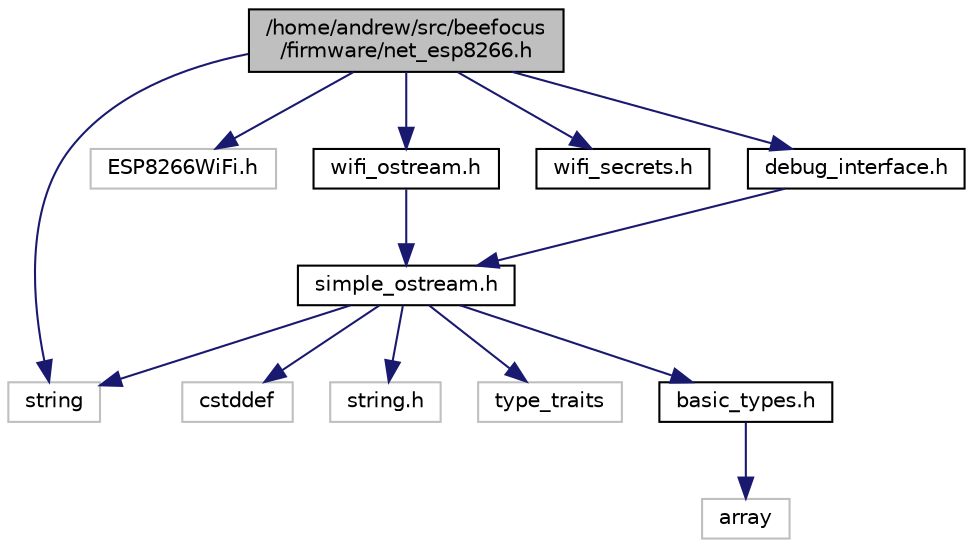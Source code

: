 digraph "/home/andrew/src/beefocus/firmware/net_esp8266.h"
{
 // INTERACTIVE_SVG=YES
  edge [fontname="Helvetica",fontsize="10",labelfontname="Helvetica",labelfontsize="10"];
  node [fontname="Helvetica",fontsize="10",shape=record];
  Node0 [label="/home/andrew/src/beefocus\l/firmware/net_esp8266.h",height=0.2,width=0.4,color="black", fillcolor="grey75", style="filled", fontcolor="black"];
  Node0 -> Node1 [color="midnightblue",fontsize="10",style="solid",fontname="Helvetica"];
  Node1 [label="string",height=0.2,width=0.4,color="grey75", fillcolor="white", style="filled"];
  Node0 -> Node2 [color="midnightblue",fontsize="10",style="solid",fontname="Helvetica"];
  Node2 [label="ESP8266WiFi.h",height=0.2,width=0.4,color="grey75", fillcolor="white", style="filled"];
  Node0 -> Node3 [color="midnightblue",fontsize="10",style="solid",fontname="Helvetica"];
  Node3 [label="wifi_ostream.h",height=0.2,width=0.4,color="black", fillcolor="white", style="filled",URL="$db/dad/wifi__ostream_8h.html"];
  Node3 -> Node4 [color="midnightblue",fontsize="10",style="solid",fontname="Helvetica"];
  Node4 [label="simple_ostream.h",height=0.2,width=0.4,color="black", fillcolor="white", style="filled",URL="$d5/dd5/simple__ostream_8h.html"];
  Node4 -> Node5 [color="midnightblue",fontsize="10",style="solid",fontname="Helvetica"];
  Node5 [label="cstddef",height=0.2,width=0.4,color="grey75", fillcolor="white", style="filled"];
  Node4 -> Node6 [color="midnightblue",fontsize="10",style="solid",fontname="Helvetica"];
  Node6 [label="string.h",height=0.2,width=0.4,color="grey75", fillcolor="white", style="filled"];
  Node4 -> Node1 [color="midnightblue",fontsize="10",style="solid",fontname="Helvetica"];
  Node4 -> Node7 [color="midnightblue",fontsize="10",style="solid",fontname="Helvetica"];
  Node7 [label="type_traits",height=0.2,width=0.4,color="grey75", fillcolor="white", style="filled"];
  Node4 -> Node8 [color="midnightblue",fontsize="10",style="solid",fontname="Helvetica"];
  Node8 [label="basic_types.h",height=0.2,width=0.4,color="black", fillcolor="white", style="filled",URL="$da/d1e/basic__types_8h.html"];
  Node8 -> Node9 [color="midnightblue",fontsize="10",style="solid",fontname="Helvetica"];
  Node9 [label="array",height=0.2,width=0.4,color="grey75", fillcolor="white", style="filled"];
  Node0 -> Node10 [color="midnightblue",fontsize="10",style="solid",fontname="Helvetica"];
  Node10 [label="wifi_secrets.h",height=0.2,width=0.4,color="black", fillcolor="white", style="filled",URL="$da/d30/wifi__secrets_8h.html"];
  Node0 -> Node11 [color="midnightblue",fontsize="10",style="solid",fontname="Helvetica"];
  Node11 [label="debug_interface.h",height=0.2,width=0.4,color="black", fillcolor="white", style="filled",URL="$d8/d29/debug__interface_8h.html"];
  Node11 -> Node4 [color="midnightblue",fontsize="10",style="solid",fontname="Helvetica"];
}
